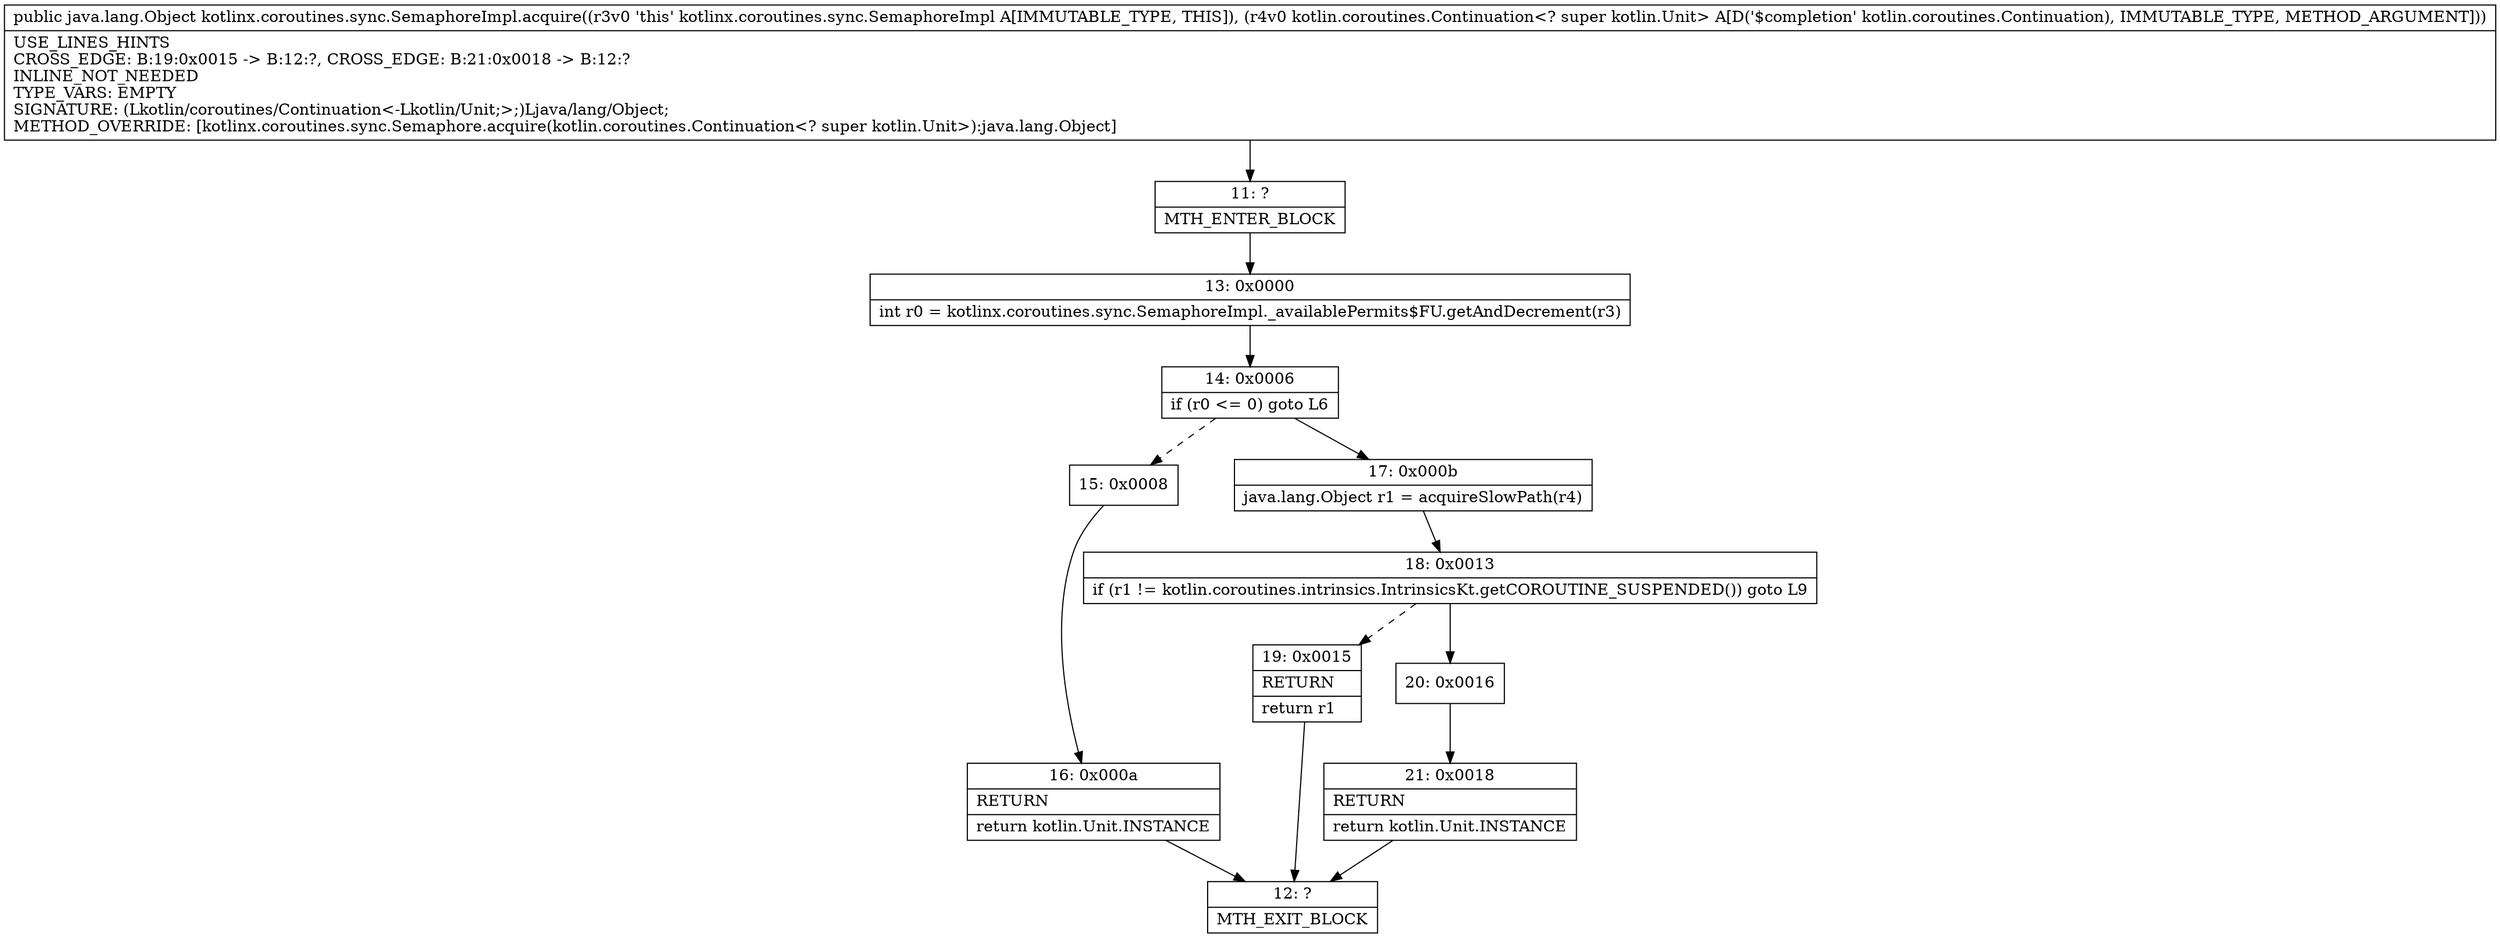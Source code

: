 digraph "CFG forkotlinx.coroutines.sync.SemaphoreImpl.acquire(Lkotlin\/coroutines\/Continuation;)Ljava\/lang\/Object;" {
Node_11 [shape=record,label="{11\:\ ?|MTH_ENTER_BLOCK\l}"];
Node_13 [shape=record,label="{13\:\ 0x0000|int r0 = kotlinx.coroutines.sync.SemaphoreImpl._availablePermits$FU.getAndDecrement(r3)\l}"];
Node_14 [shape=record,label="{14\:\ 0x0006|if (r0 \<= 0) goto L6\l}"];
Node_15 [shape=record,label="{15\:\ 0x0008}"];
Node_16 [shape=record,label="{16\:\ 0x000a|RETURN\l|return kotlin.Unit.INSTANCE\l}"];
Node_12 [shape=record,label="{12\:\ ?|MTH_EXIT_BLOCK\l}"];
Node_17 [shape=record,label="{17\:\ 0x000b|java.lang.Object r1 = acquireSlowPath(r4)\l}"];
Node_18 [shape=record,label="{18\:\ 0x0013|if (r1 != kotlin.coroutines.intrinsics.IntrinsicsKt.getCOROUTINE_SUSPENDED()) goto L9\l}"];
Node_19 [shape=record,label="{19\:\ 0x0015|RETURN\l|return r1\l}"];
Node_20 [shape=record,label="{20\:\ 0x0016}"];
Node_21 [shape=record,label="{21\:\ 0x0018|RETURN\l|return kotlin.Unit.INSTANCE\l}"];
MethodNode[shape=record,label="{public java.lang.Object kotlinx.coroutines.sync.SemaphoreImpl.acquire((r3v0 'this' kotlinx.coroutines.sync.SemaphoreImpl A[IMMUTABLE_TYPE, THIS]), (r4v0 kotlin.coroutines.Continuation\<? super kotlin.Unit\> A[D('$completion' kotlin.coroutines.Continuation), IMMUTABLE_TYPE, METHOD_ARGUMENT]))  | USE_LINES_HINTS\lCROSS_EDGE: B:19:0x0015 \-\> B:12:?, CROSS_EDGE: B:21:0x0018 \-\> B:12:?\lINLINE_NOT_NEEDED\lTYPE_VARS: EMPTY\lSIGNATURE: (Lkotlin\/coroutines\/Continuation\<\-Lkotlin\/Unit;\>;)Ljava\/lang\/Object;\lMETHOD_OVERRIDE: [kotlinx.coroutines.sync.Semaphore.acquire(kotlin.coroutines.Continuation\<? super kotlin.Unit\>):java.lang.Object]\l}"];
MethodNode -> Node_11;Node_11 -> Node_13;
Node_13 -> Node_14;
Node_14 -> Node_15[style=dashed];
Node_14 -> Node_17;
Node_15 -> Node_16;
Node_16 -> Node_12;
Node_17 -> Node_18;
Node_18 -> Node_19[style=dashed];
Node_18 -> Node_20;
Node_19 -> Node_12;
Node_20 -> Node_21;
Node_21 -> Node_12;
}

